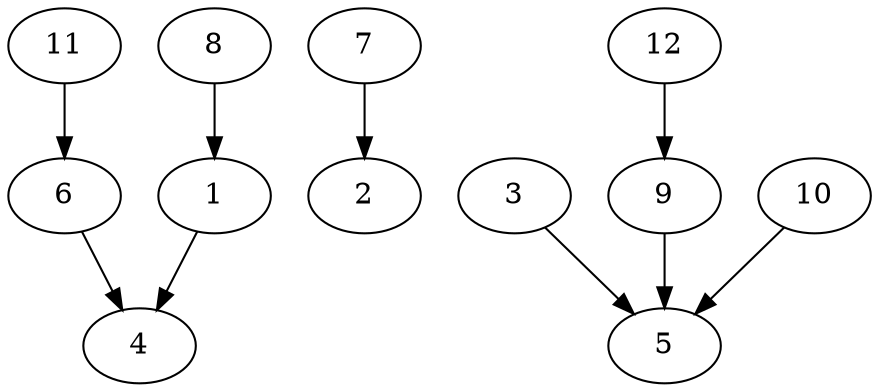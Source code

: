 digraph DAG {
	1-> { 4  }

	2-> {  }

	3-> { 5  }

	4-> {  }

	5-> {  }

	6-> { 4  }

	7-> { 2  }

	8-> { 1  }

	9-> { 5  }

	10-> { 5  }

	11-> { 6  }

	12-> { 9  }
}